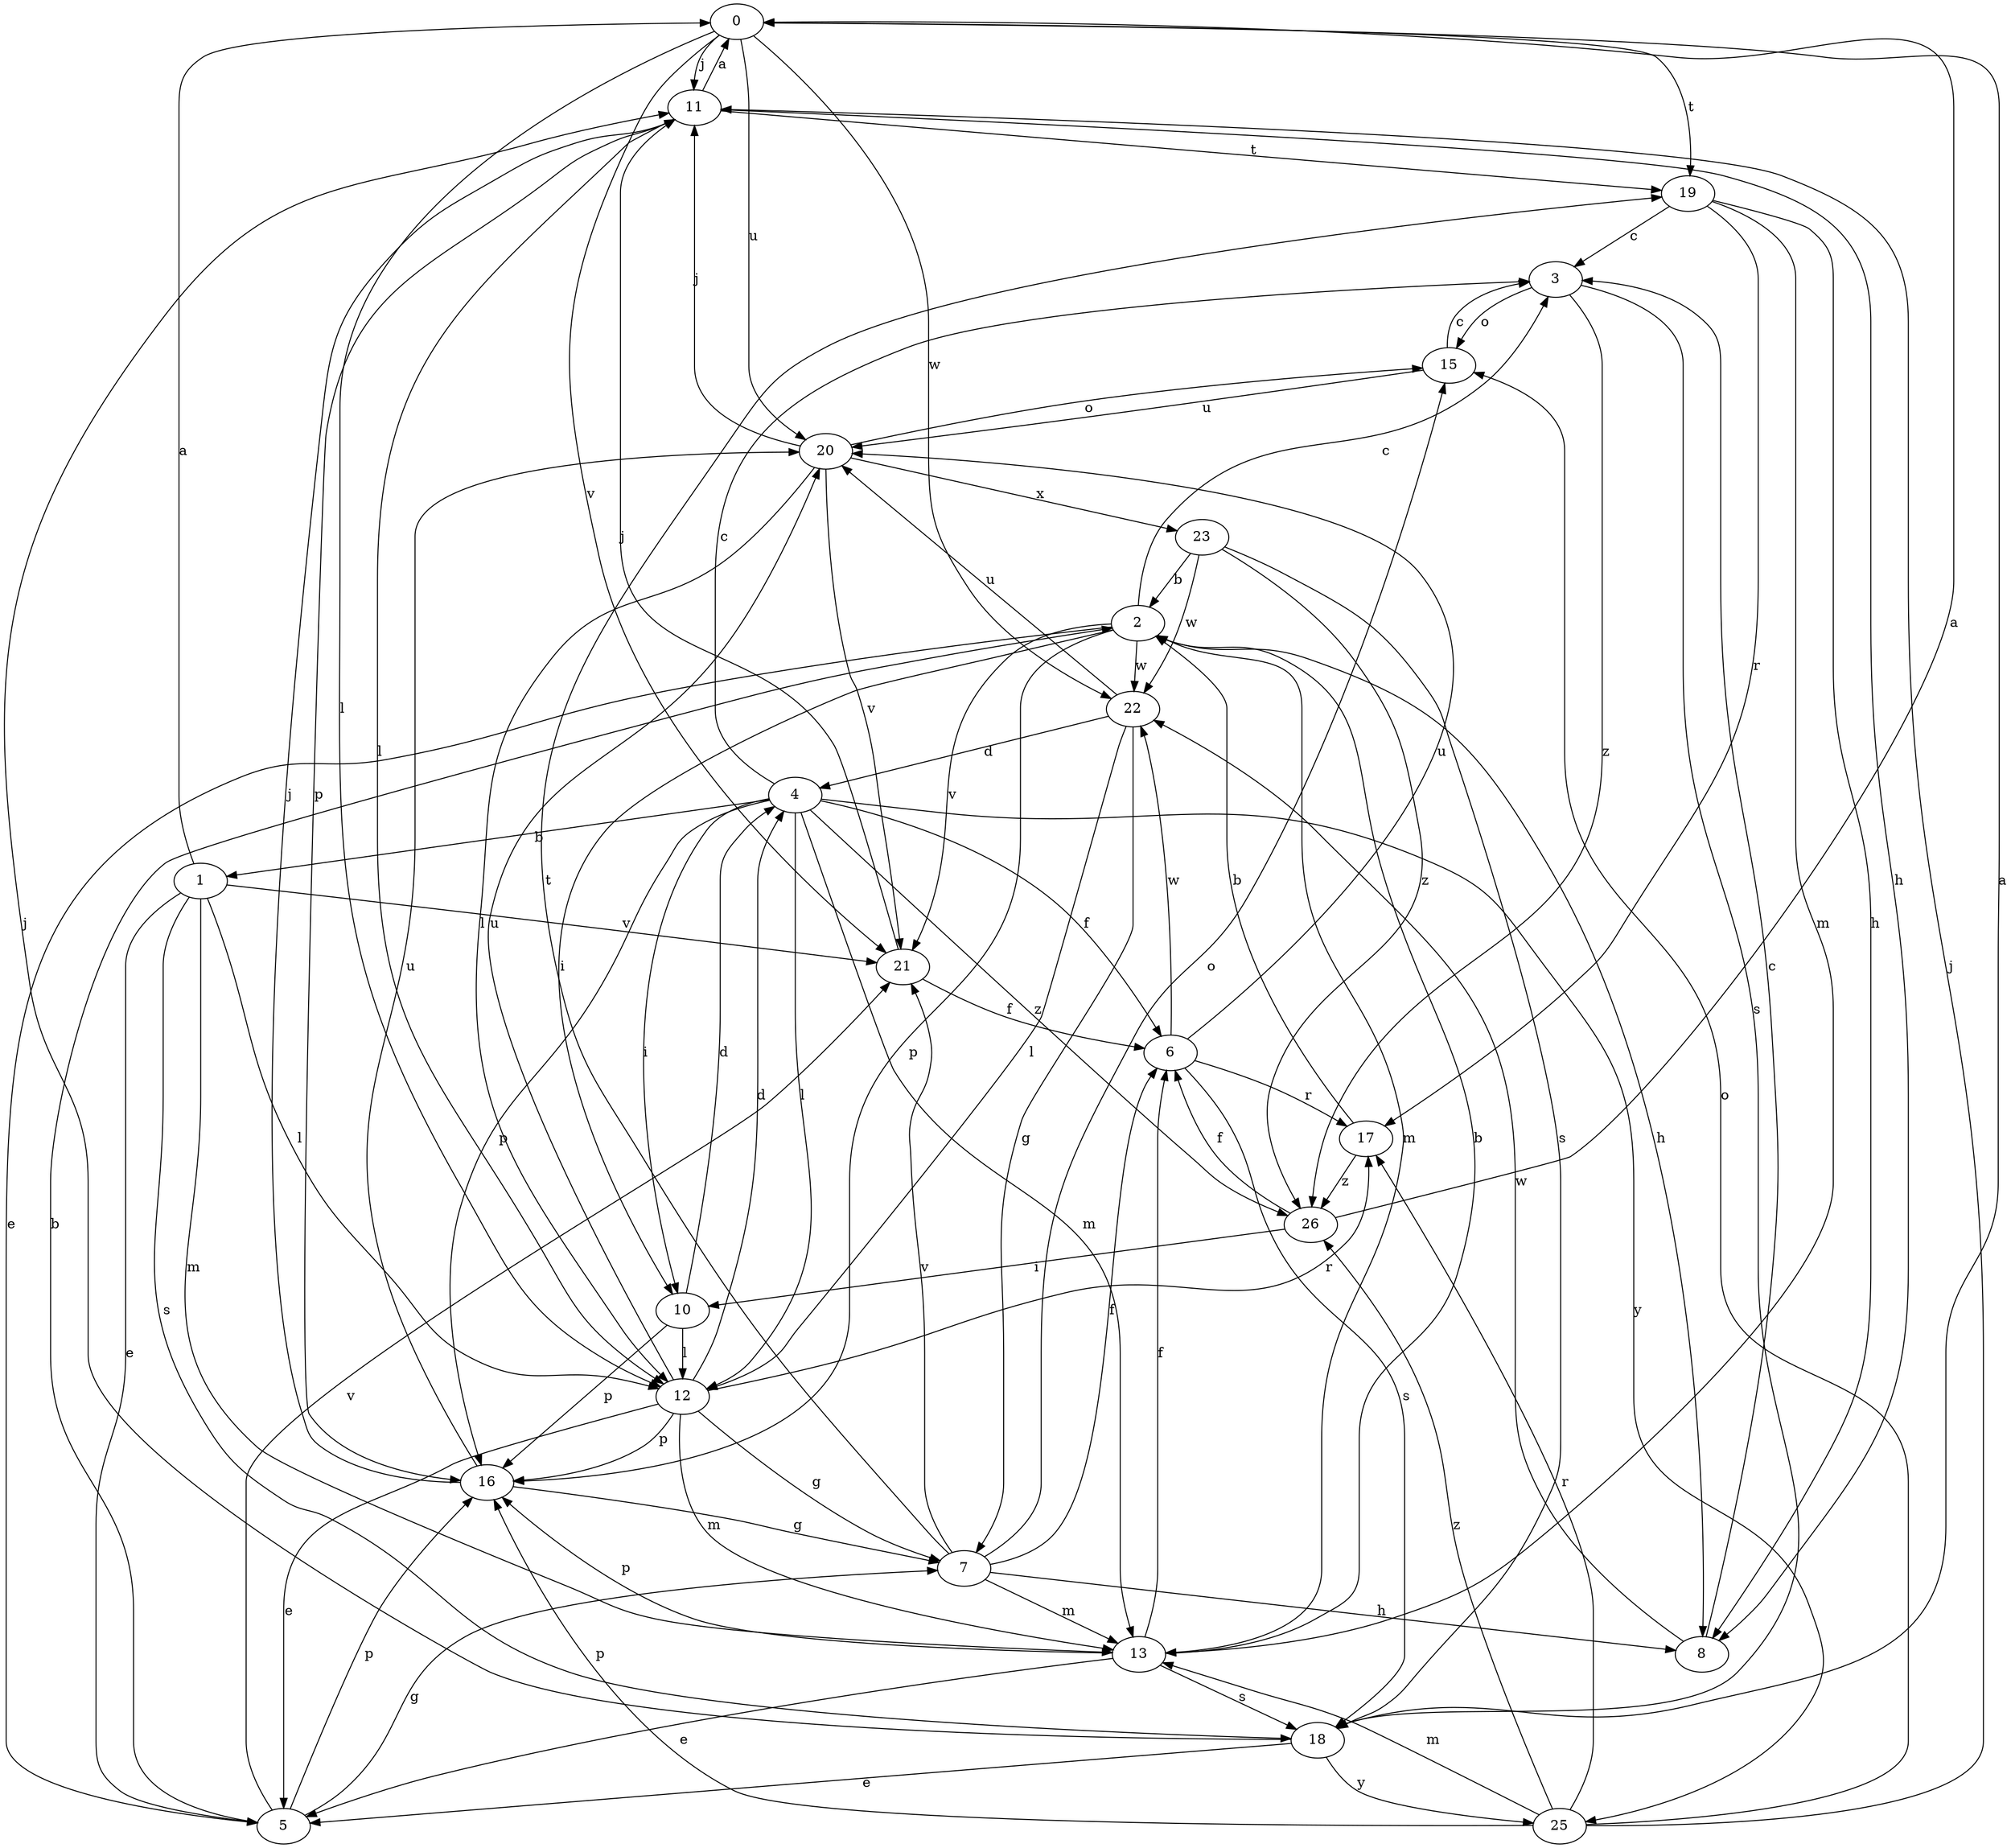 strict digraph  {
0;
1;
2;
3;
4;
5;
6;
7;
8;
10;
11;
12;
13;
15;
16;
17;
18;
19;
20;
21;
22;
23;
25;
26;
0 -> 11  [label=j];
0 -> 12  [label=l];
0 -> 19  [label=t];
0 -> 20  [label=u];
0 -> 21  [label=v];
0 -> 22  [label=w];
1 -> 0  [label=a];
1 -> 5  [label=e];
1 -> 12  [label=l];
1 -> 13  [label=m];
1 -> 18  [label=s];
1 -> 21  [label=v];
2 -> 3  [label=c];
2 -> 5  [label=e];
2 -> 8  [label=h];
2 -> 10  [label=i];
2 -> 13  [label=m];
2 -> 16  [label=p];
2 -> 21  [label=v];
2 -> 22  [label=w];
3 -> 15  [label=o];
3 -> 18  [label=s];
3 -> 26  [label=z];
4 -> 1  [label=b];
4 -> 3  [label=c];
4 -> 6  [label=f];
4 -> 10  [label=i];
4 -> 12  [label=l];
4 -> 13  [label=m];
4 -> 16  [label=p];
4 -> 25  [label=y];
4 -> 26  [label=z];
5 -> 2  [label=b];
5 -> 7  [label=g];
5 -> 16  [label=p];
5 -> 21  [label=v];
6 -> 17  [label=r];
6 -> 18  [label=s];
6 -> 20  [label=u];
6 -> 22  [label=w];
7 -> 6  [label=f];
7 -> 8  [label=h];
7 -> 13  [label=m];
7 -> 15  [label=o];
7 -> 19  [label=t];
7 -> 21  [label=v];
8 -> 3  [label=c];
8 -> 22  [label=w];
10 -> 4  [label=d];
10 -> 12  [label=l];
10 -> 16  [label=p];
11 -> 0  [label=a];
11 -> 8  [label=h];
11 -> 12  [label=l];
11 -> 16  [label=p];
11 -> 19  [label=t];
12 -> 4  [label=d];
12 -> 5  [label=e];
12 -> 7  [label=g];
12 -> 13  [label=m];
12 -> 16  [label=p];
12 -> 17  [label=r];
12 -> 20  [label=u];
13 -> 2  [label=b];
13 -> 5  [label=e];
13 -> 6  [label=f];
13 -> 16  [label=p];
13 -> 18  [label=s];
15 -> 3  [label=c];
15 -> 20  [label=u];
16 -> 7  [label=g];
16 -> 11  [label=j];
16 -> 20  [label=u];
17 -> 2  [label=b];
17 -> 26  [label=z];
18 -> 0  [label=a];
18 -> 5  [label=e];
18 -> 11  [label=j];
18 -> 25  [label=y];
19 -> 3  [label=c];
19 -> 8  [label=h];
19 -> 13  [label=m];
19 -> 17  [label=r];
20 -> 11  [label=j];
20 -> 12  [label=l];
20 -> 15  [label=o];
20 -> 21  [label=v];
20 -> 23  [label=x];
21 -> 6  [label=f];
21 -> 11  [label=j];
22 -> 4  [label=d];
22 -> 7  [label=g];
22 -> 12  [label=l];
22 -> 20  [label=u];
23 -> 2  [label=b];
23 -> 18  [label=s];
23 -> 22  [label=w];
23 -> 26  [label=z];
25 -> 11  [label=j];
25 -> 13  [label=m];
25 -> 15  [label=o];
25 -> 16  [label=p];
25 -> 17  [label=r];
25 -> 26  [label=z];
26 -> 0  [label=a];
26 -> 6  [label=f];
26 -> 10  [label=i];
}
